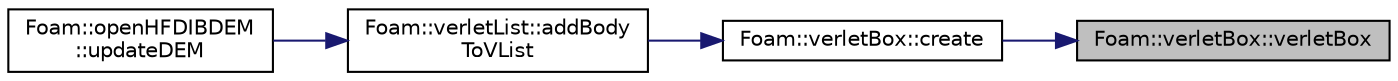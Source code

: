 digraph "Foam::verletBox::verletBox"
{
 // LATEX_PDF_SIZE
  edge [fontname="Helvetica",fontsize="10",labelfontname="Helvetica",labelfontsize="10"];
  node [fontname="Helvetica",fontsize="10",shape=record];
  rankdir="RL";
  Node1 [label="Foam::verletBox::verletBox",height=0.2,width=0.4,color="black", fillcolor="grey75", style="filled", fontcolor="black",tooltip=" "];
  Node1 -> Node2 [dir="back",color="midnightblue",fontsize="10",style="solid",fontname="Helvetica"];
  Node2 [label="Foam::verletBox::create",height=0.2,width=0.4,color="black", fillcolor="white", style="filled",URL="$classFoam_1_1verletBox.html#a03e14c5fe63f7945d9162a4b0f9d8af2",tooltip=" "];
  Node2 -> Node3 [dir="back",color="midnightblue",fontsize="10",style="solid",fontname="Helvetica"];
  Node3 [label="Foam::verletList::addBody\lToVList",height=0.2,width=0.4,color="black", fillcolor="white", style="filled",URL="$classFoam_1_1verletList.html#aea6f0fad34c18dc07869fa23c0ece9a8",tooltip=" "];
  Node3 -> Node4 [dir="back",color="midnightblue",fontsize="10",style="solid",fontname="Helvetica"];
  Node4 [label="Foam::openHFDIBDEM\l::updateDEM",height=0.2,width=0.4,color="black", fillcolor="white", style="filled",URL="$classFoam_1_1openHFDIBDEM.html#a631520a4cab61268624eada0bb3497f0",tooltip=" "];
}

